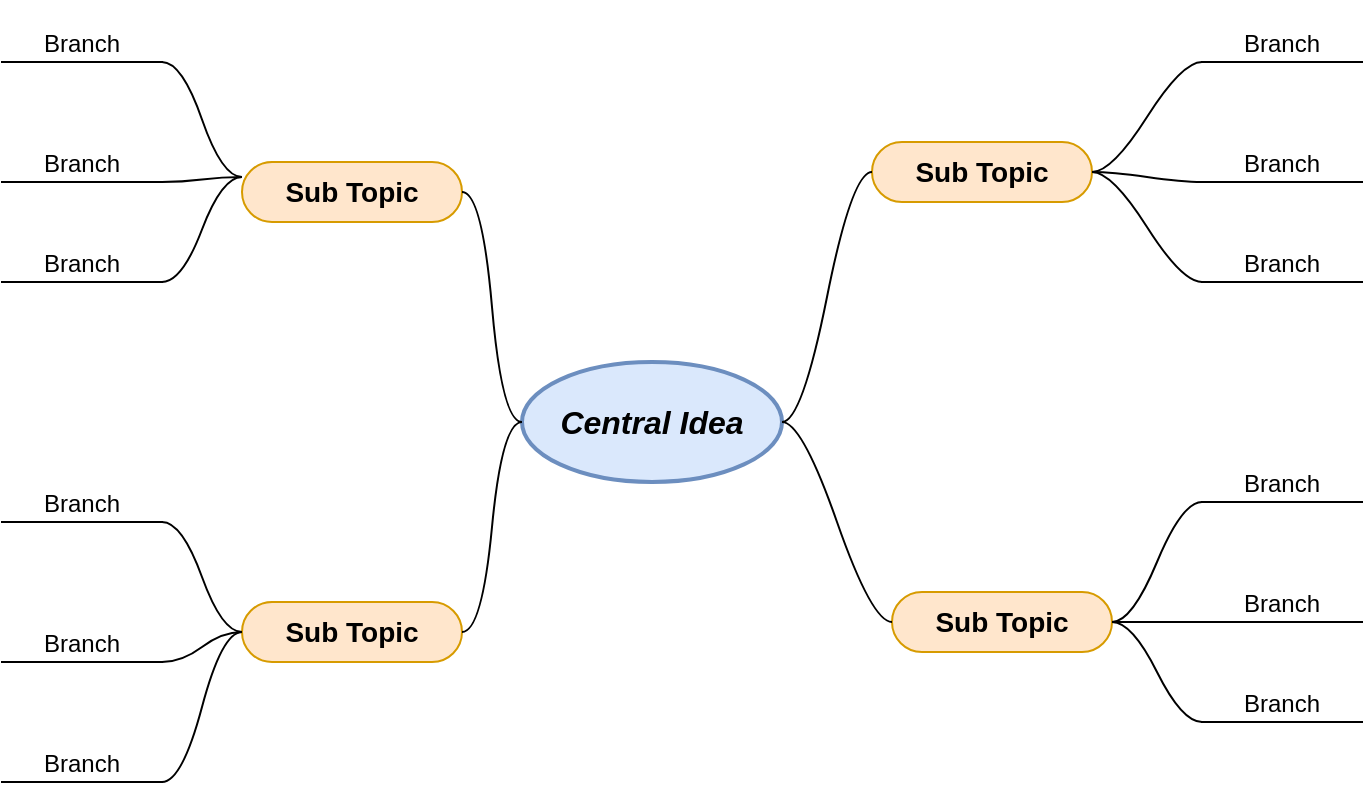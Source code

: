 <mxfile version="22.1.11" type="dropbox">
  <diagram name="Page-1" id="xKZVrc7N6ZF7nqNPndqZ">
    <mxGraphModel dx="1434" dy="754" grid="1" gridSize="10" guides="1" tooltips="1" connect="1" arrows="1" fold="1" page="1" pageScale="1" pageWidth="1654" pageHeight="1169" math="0" shadow="0">
      <root>
        <mxCell id="0" />
        <mxCell id="1" parent="0" />
        <mxCell id="GmPcLuSzd5EldxKo1YOB-1" value="Central Idea" style="ellipse;whiteSpace=wrap;html=1;align=center;newEdgeStyle={&quot;edgeStyle&quot;:&quot;entityRelationEdgeStyle&quot;,&quot;startArrow&quot;:&quot;none&quot;,&quot;endArrow&quot;:&quot;none&quot;,&quot;segment&quot;:10,&quot;curved&quot;:1,&quot;sourcePerimeterSpacing&quot;:0,&quot;targetPerimeterSpacing&quot;:0};treeFolding=1;treeMoving=1;strokeWidth=2;fontSize=16;fontStyle=3;fillColor=#dae8fc;strokeColor=#6c8ebf;" vertex="1" parent="1">
          <mxGeometry x="620" y="250" width="130" height="60" as="geometry" />
        </mxCell>
        <mxCell id="GmPcLuSzd5EldxKo1YOB-2" value="Sub Topic" style="whiteSpace=wrap;html=1;rounded=1;arcSize=50;align=center;verticalAlign=middle;strokeWidth=1;autosize=1;spacing=4;treeFolding=1;treeMoving=1;newEdgeStyle={&quot;edgeStyle&quot;:&quot;entityRelationEdgeStyle&quot;,&quot;startArrow&quot;:&quot;none&quot;,&quot;endArrow&quot;:&quot;none&quot;,&quot;segment&quot;:10,&quot;curved&quot;:1,&quot;sourcePerimeterSpacing&quot;:0,&quot;targetPerimeterSpacing&quot;:0};fontSize=14;fontStyle=1;fillColor=#ffe6cc;strokeColor=#d79b00;" vertex="1" collapsed="1" parent="1">
          <mxGeometry x="795" y="140" width="110" height="30" as="geometry" />
        </mxCell>
        <mxCell id="GmPcLuSzd5EldxKo1YOB-3" value="" style="edgeStyle=entityRelationEdgeStyle;startArrow=none;endArrow=none;segment=10;curved=1;sourcePerimeterSpacing=0;targetPerimeterSpacing=0;rounded=0;exitX=1;exitY=0.5;exitDx=0;exitDy=0;" edge="1" target="GmPcLuSzd5EldxKo1YOB-2" parent="1" source="GmPcLuSzd5EldxKo1YOB-1">
          <mxGeometry relative="1" as="geometry">
            <mxPoint x="770" y="230" as="sourcePoint" />
          </mxGeometry>
        </mxCell>
        <mxCell id="GmPcLuSzd5EldxKo1YOB-4" value="Sub Topic" style="whiteSpace=wrap;html=1;rounded=1;arcSize=50;align=center;verticalAlign=middle;strokeWidth=1;autosize=1;spacing=4;treeFolding=1;treeMoving=1;newEdgeStyle={&quot;edgeStyle&quot;:&quot;entityRelationEdgeStyle&quot;,&quot;startArrow&quot;:&quot;none&quot;,&quot;endArrow&quot;:&quot;none&quot;,&quot;segment&quot;:10,&quot;curved&quot;:1,&quot;sourcePerimeterSpacing&quot;:0,&quot;targetPerimeterSpacing&quot;:0};fontSize=14;fontStyle=1;fillColor=#ffe6cc;strokeColor=#d79b00;" vertex="1" collapsed="1" parent="1">
          <mxGeometry x="805" y="365" width="110" height="30" as="geometry" />
        </mxCell>
        <mxCell id="GmPcLuSzd5EldxKo1YOB-5" value="" style="edgeStyle=entityRelationEdgeStyle;startArrow=none;endArrow=none;segment=10;curved=1;sourcePerimeterSpacing=0;targetPerimeterSpacing=0;rounded=0;" edge="1" target="GmPcLuSzd5EldxKo1YOB-4" parent="1" source="GmPcLuSzd5EldxKo1YOB-1">
          <mxGeometry relative="1" as="geometry">
            <mxPoint x="870" y="290" as="sourcePoint" />
          </mxGeometry>
        </mxCell>
        <mxCell id="GmPcLuSzd5EldxKo1YOB-8" value="Sub Topic" style="whiteSpace=wrap;html=1;rounded=1;arcSize=50;align=center;verticalAlign=middle;strokeWidth=1;autosize=1;spacing=4;treeFolding=1;treeMoving=1;newEdgeStyle={&quot;edgeStyle&quot;:&quot;entityRelationEdgeStyle&quot;,&quot;startArrow&quot;:&quot;none&quot;,&quot;endArrow&quot;:&quot;none&quot;,&quot;segment&quot;:10,&quot;curved&quot;:1,&quot;sourcePerimeterSpacing&quot;:0,&quot;targetPerimeterSpacing&quot;:0};fontSize=14;fontStyle=1;fillColor=#ffe6cc;strokeColor=#d79b00;" vertex="1" collapsed="1" parent="1">
          <mxGeometry x="480" y="370" width="110" height="30" as="geometry" />
        </mxCell>
        <mxCell id="GmPcLuSzd5EldxKo1YOB-9" value="" style="edgeStyle=entityRelationEdgeStyle;startArrow=none;endArrow=none;segment=10;curved=1;sourcePerimeterSpacing=0;targetPerimeterSpacing=0;rounded=0;exitX=0;exitY=0.5;exitDx=0;exitDy=0;" edge="1" target="GmPcLuSzd5EldxKo1YOB-8" parent="1" source="GmPcLuSzd5EldxKo1YOB-1">
          <mxGeometry relative="1" as="geometry">
            <mxPoint x="630" y="290" as="sourcePoint" />
            <Array as="points">
              <mxPoint x="500" y="250" />
            </Array>
          </mxGeometry>
        </mxCell>
        <mxCell id="GmPcLuSzd5EldxKo1YOB-11" value="Sub Topic" style="whiteSpace=wrap;html=1;rounded=1;arcSize=50;align=center;verticalAlign=middle;strokeWidth=1;autosize=1;spacing=4;treeFolding=1;treeMoving=1;newEdgeStyle={&quot;edgeStyle&quot;:&quot;entityRelationEdgeStyle&quot;,&quot;startArrow&quot;:&quot;none&quot;,&quot;endArrow&quot;:&quot;none&quot;,&quot;segment&quot;:10,&quot;curved&quot;:1,&quot;sourcePerimeterSpacing&quot;:0,&quot;targetPerimeterSpacing&quot;:0};" vertex="1" visible="0" parent="1">
          <mxGeometry x="1030" y="250" width="100" height="30" as="geometry" />
        </mxCell>
        <mxCell id="GmPcLuSzd5EldxKo1YOB-12" value="" style="edgeStyle=entityRelationEdgeStyle;startArrow=none;endArrow=none;segment=10;curved=1;sourcePerimeterSpacing=0;targetPerimeterSpacing=0;rounded=0;exitX=1;exitY=0.25;exitDx=0;exitDy=0;" edge="1" visible="0" target="GmPcLuSzd5EldxKo1YOB-11" parent="1" source="GmPcLuSzd5EldxKo1YOB-2">
          <mxGeometry relative="1" as="geometry">
            <mxPoint x="990" y="317.5" as="sourcePoint" />
            <Array as="points">
              <mxPoint x="960" y="320" />
            </Array>
          </mxGeometry>
        </mxCell>
        <mxCell id="GmPcLuSzd5EldxKo1YOB-13" value="Sub Topic" style="whiteSpace=wrap;html=1;rounded=1;arcSize=50;align=center;verticalAlign=middle;strokeWidth=1;autosize=1;spacing=4;treeFolding=1;treeMoving=1;newEdgeStyle={&quot;edgeStyle&quot;:&quot;entityRelationEdgeStyle&quot;,&quot;startArrow&quot;:&quot;none&quot;,&quot;endArrow&quot;:&quot;none&quot;,&quot;segment&quot;:10,&quot;curved&quot;:1,&quot;sourcePerimeterSpacing&quot;:0,&quot;targetPerimeterSpacing&quot;:0};" vertex="1" visible="0" parent="1">
          <mxGeometry x="1050" y="500" width="100" height="30" as="geometry" />
        </mxCell>
        <mxCell id="GmPcLuSzd5EldxKo1YOB-14" value="" style="edgeStyle=entityRelationEdgeStyle;startArrow=none;endArrow=none;segment=10;curved=1;sourcePerimeterSpacing=0;targetPerimeterSpacing=0;rounded=0;exitX=1;exitY=0.5;exitDx=0;exitDy=0;" edge="1" visible="0" target="GmPcLuSzd5EldxKo1YOB-13" parent="1" source="GmPcLuSzd5EldxKo1YOB-4">
          <mxGeometry relative="1" as="geometry">
            <mxPoint x="1010" y="435" as="sourcePoint" />
            <Array as="points">
              <mxPoint x="1060" y="485" />
            </Array>
          </mxGeometry>
        </mxCell>
        <mxCell id="GmPcLuSzd5EldxKo1YOB-15" value="Sub Topic" style="whiteSpace=wrap;html=1;rounded=1;arcSize=50;align=center;verticalAlign=middle;strokeWidth=1;autosize=1;spacing=4;treeFolding=1;treeMoving=1;newEdgeStyle={&quot;edgeStyle&quot;:&quot;entityRelationEdgeStyle&quot;,&quot;startArrow&quot;:&quot;none&quot;,&quot;endArrow&quot;:&quot;none&quot;,&quot;segment&quot;:10,&quot;curved&quot;:1,&quot;sourcePerimeterSpacing&quot;:0,&quot;targetPerimeterSpacing&quot;:0};fontSize=14;fontStyle=1;fillColor=#ffe6cc;strokeColor=#d79b00;" vertex="1" parent="1">
          <mxGeometry x="480" y="150" width="110" height="30" as="geometry" />
        </mxCell>
        <mxCell id="GmPcLuSzd5EldxKo1YOB-16" value="" style="edgeStyle=entityRelationEdgeStyle;startArrow=none;endArrow=none;segment=10;curved=1;sourcePerimeterSpacing=0;targetPerimeterSpacing=0;rounded=0;" edge="1" target="GmPcLuSzd5EldxKo1YOB-15" parent="1" source="GmPcLuSzd5EldxKo1YOB-1">
          <mxGeometry relative="1" as="geometry">
            <mxPoint x="440" y="160" as="sourcePoint" />
          </mxGeometry>
        </mxCell>
        <mxCell id="GmPcLuSzd5EldxKo1YOB-17" style="edgeStyle=entityRelationEdgeStyle;rounded=0;orthogonalLoop=1;jettySize=auto;html=1;startArrow=none;endArrow=none;segment=10;curved=1;sourcePerimeterSpacing=0;targetPerimeterSpacing=0;exitX=0;exitY=0.25;exitDx=0;exitDy=0;entryX=0.1;entryY=0.267;entryDx=0;entryDy=0;entryPerimeter=0;" edge="1" parent="1" source="GmPcLuSzd5EldxKo1YOB-2" target="GmPcLuSzd5EldxKo1YOB-2" visible="0">
          <mxGeometry relative="1" as="geometry" />
        </mxCell>
        <mxCell id="GmPcLuSzd5EldxKo1YOB-18" value="Branch" style="whiteSpace=wrap;html=1;shape=partialRectangle;top=0;left=0;bottom=1;right=0;points=[[0,1],[1,1]];fillColor=none;align=center;verticalAlign=bottom;routingCenterY=0.5;snapToPoint=1;recursiveResize=0;autosize=1;treeFolding=1;treeMoving=1;newEdgeStyle={&quot;edgeStyle&quot;:&quot;entityRelationEdgeStyle&quot;,&quot;startArrow&quot;:&quot;none&quot;,&quot;endArrow&quot;:&quot;none&quot;,&quot;segment&quot;:10,&quot;curved&quot;:1,&quot;sourcePerimeterSpacing&quot;:0,&quot;targetPerimeterSpacing&quot;:0};" vertex="1" parent="1">
          <mxGeometry x="960" y="70" width="80" height="30" as="geometry" />
        </mxCell>
        <mxCell id="GmPcLuSzd5EldxKo1YOB-19" value="" style="edgeStyle=entityRelationEdgeStyle;startArrow=none;endArrow=none;segment=10;curved=1;sourcePerimeterSpacing=0;targetPerimeterSpacing=0;rounded=0;exitX=1;exitY=0.5;exitDx=0;exitDy=0;" edge="1" target="GmPcLuSzd5EldxKo1YOB-18" parent="1" source="GmPcLuSzd5EldxKo1YOB-2">
          <mxGeometry relative="1" as="geometry">
            <mxPoint x="1010" y="180" as="sourcePoint" />
          </mxGeometry>
        </mxCell>
        <mxCell id="GmPcLuSzd5EldxKo1YOB-25" value="Branch" style="whiteSpace=wrap;html=1;shape=partialRectangle;top=0;left=0;bottom=1;right=0;points=[[0,1],[1,1]];fillColor=none;align=center;verticalAlign=bottom;routingCenterY=0.5;snapToPoint=1;recursiveResize=0;autosize=1;treeFolding=1;treeMoving=1;newEdgeStyle={&quot;edgeStyle&quot;:&quot;entityRelationEdgeStyle&quot;,&quot;startArrow&quot;:&quot;none&quot;,&quot;endArrow&quot;:&quot;none&quot;,&quot;segment&quot;:10,&quot;curved&quot;:1,&quot;sourcePerimeterSpacing&quot;:0,&quot;targetPerimeterSpacing&quot;:0};" vertex="1" parent="1">
          <mxGeometry x="960" y="130" width="80" height="30" as="geometry" />
        </mxCell>
        <mxCell id="GmPcLuSzd5EldxKo1YOB-26" value="" style="edgeStyle=entityRelationEdgeStyle;startArrow=none;endArrow=none;segment=10;curved=1;sourcePerimeterSpacing=0;targetPerimeterSpacing=0;rounded=0;exitX=1;exitY=0.5;exitDx=0;exitDy=0;" edge="1" target="GmPcLuSzd5EldxKo1YOB-25" parent="1" source="GmPcLuSzd5EldxKo1YOB-2">
          <mxGeometry relative="1" as="geometry">
            <mxPoint x="950" y="185" as="sourcePoint" />
          </mxGeometry>
        </mxCell>
        <mxCell id="GmPcLuSzd5EldxKo1YOB-28" value="Branch" style="whiteSpace=wrap;html=1;shape=partialRectangle;top=0;left=0;bottom=1;right=0;points=[[0,1],[1,1]];fillColor=none;align=center;verticalAlign=bottom;routingCenterY=0.5;snapToPoint=1;recursiveResize=0;autosize=1;treeFolding=1;treeMoving=1;newEdgeStyle={&quot;edgeStyle&quot;:&quot;entityRelationEdgeStyle&quot;,&quot;startArrow&quot;:&quot;none&quot;,&quot;endArrow&quot;:&quot;none&quot;,&quot;segment&quot;:10,&quot;curved&quot;:1,&quot;sourcePerimeterSpacing&quot;:0,&quot;targetPerimeterSpacing&quot;:0};" vertex="1" parent="1">
          <mxGeometry x="960" y="180" width="80" height="30" as="geometry" />
        </mxCell>
        <mxCell id="GmPcLuSzd5EldxKo1YOB-29" value="" style="edgeStyle=entityRelationEdgeStyle;startArrow=none;endArrow=none;segment=10;curved=1;sourcePerimeterSpacing=0;targetPerimeterSpacing=0;rounded=0;exitX=1;exitY=0.5;exitDx=0;exitDy=0;" edge="1" target="GmPcLuSzd5EldxKo1YOB-28" parent="1" source="GmPcLuSzd5EldxKo1YOB-2">
          <mxGeometry relative="1" as="geometry">
            <mxPoint x="990" y="280" as="sourcePoint" />
          </mxGeometry>
        </mxCell>
        <mxCell id="GmPcLuSzd5EldxKo1YOB-30" value="Branch" style="whiteSpace=wrap;html=1;shape=partialRectangle;top=0;left=0;bottom=1;right=0;points=[[0,1],[1,1]];fillColor=none;align=center;verticalAlign=bottom;routingCenterY=0.5;snapToPoint=1;recursiveResize=0;autosize=1;treeFolding=1;treeMoving=1;newEdgeStyle={&quot;edgeStyle&quot;:&quot;entityRelationEdgeStyle&quot;,&quot;startArrow&quot;:&quot;none&quot;,&quot;endArrow&quot;:&quot;none&quot;,&quot;segment&quot;:10,&quot;curved&quot;:1,&quot;sourcePerimeterSpacing&quot;:0,&quot;targetPerimeterSpacing&quot;:0};" vertex="1" parent="1">
          <mxGeometry x="360" y="70" width="80" height="30" as="geometry" />
        </mxCell>
        <mxCell id="GmPcLuSzd5EldxKo1YOB-31" value="" style="edgeStyle=entityRelationEdgeStyle;startArrow=none;endArrow=none;segment=10;curved=1;sourcePerimeterSpacing=0;targetPerimeterSpacing=0;rounded=0;exitX=0;exitY=0.25;exitDx=0;exitDy=0;" edge="1" parent="1" target="GmPcLuSzd5EldxKo1YOB-30" source="GmPcLuSzd5EldxKo1YOB-15">
          <mxGeometry relative="1" as="geometry">
            <mxPoint x="110" y="125" as="sourcePoint" />
          </mxGeometry>
        </mxCell>
        <mxCell id="GmPcLuSzd5EldxKo1YOB-32" value="Branch" style="whiteSpace=wrap;html=1;shape=partialRectangle;top=0;left=0;bottom=1;right=0;points=[[0,1],[1,1]];fillColor=none;align=center;verticalAlign=bottom;routingCenterY=0.5;snapToPoint=1;recursiveResize=0;autosize=1;treeFolding=1;treeMoving=1;newEdgeStyle={&quot;edgeStyle&quot;:&quot;entityRelationEdgeStyle&quot;,&quot;startArrow&quot;:&quot;none&quot;,&quot;endArrow&quot;:&quot;none&quot;,&quot;segment&quot;:10,&quot;curved&quot;:1,&quot;sourcePerimeterSpacing&quot;:0,&quot;targetPerimeterSpacing&quot;:0};" vertex="1" parent="1">
          <mxGeometry x="360" y="180" width="80" height="30" as="geometry" />
        </mxCell>
        <mxCell id="GmPcLuSzd5EldxKo1YOB-33" value="" style="edgeStyle=entityRelationEdgeStyle;startArrow=none;endArrow=none;segment=10;curved=1;sourcePerimeterSpacing=0;targetPerimeterSpacing=0;rounded=0;exitX=0;exitY=0.25;exitDx=0;exitDy=0;" edge="1" parent="1" target="GmPcLuSzd5EldxKo1YOB-32" source="GmPcLuSzd5EldxKo1YOB-15">
          <mxGeometry relative="1" as="geometry">
            <mxPoint x="110" y="125" as="sourcePoint" />
            <Array as="points">
              <mxPoint x="320" y="300" />
            </Array>
          </mxGeometry>
        </mxCell>
        <mxCell id="GmPcLuSzd5EldxKo1YOB-34" value="Branch" style="whiteSpace=wrap;html=1;shape=partialRectangle;top=0;left=0;bottom=1;right=0;points=[[0,1],[1,1]];fillColor=none;align=center;verticalAlign=bottom;routingCenterY=0.5;snapToPoint=1;recursiveResize=0;autosize=1;treeFolding=1;treeMoving=1;newEdgeStyle={&quot;edgeStyle&quot;:&quot;entityRelationEdgeStyle&quot;,&quot;startArrow&quot;:&quot;none&quot;,&quot;endArrow&quot;:&quot;none&quot;,&quot;segment&quot;:10,&quot;curved&quot;:1,&quot;sourcePerimeterSpacing&quot;:0,&quot;targetPerimeterSpacing&quot;:0};" vertex="1" parent="1">
          <mxGeometry x="360" y="130" width="80" height="30" as="geometry" />
        </mxCell>
        <mxCell id="GmPcLuSzd5EldxKo1YOB-35" value="" style="edgeStyle=entityRelationEdgeStyle;startArrow=none;endArrow=none;segment=10;curved=1;sourcePerimeterSpacing=0;targetPerimeterSpacing=0;rounded=0;exitX=0;exitY=0.25;exitDx=0;exitDy=0;" edge="1" parent="1" target="GmPcLuSzd5EldxKo1YOB-34" source="GmPcLuSzd5EldxKo1YOB-15">
          <mxGeometry relative="1" as="geometry">
            <mxPoint x="110" y="125" as="sourcePoint" />
          </mxGeometry>
        </mxCell>
        <mxCell id="GmPcLuSzd5EldxKo1YOB-42" value="Branch" style="whiteSpace=wrap;html=1;shape=partialRectangle;top=0;left=0;bottom=1;right=0;points=[[0,1],[1,1]];fillColor=none;align=center;verticalAlign=bottom;routingCenterY=0.5;snapToPoint=1;recursiveResize=0;autosize=1;treeFolding=1;treeMoving=1;newEdgeStyle={&quot;edgeStyle&quot;:&quot;entityRelationEdgeStyle&quot;,&quot;startArrow&quot;:&quot;none&quot;,&quot;endArrow&quot;:&quot;none&quot;,&quot;segment&quot;:10,&quot;curved&quot;:1,&quot;sourcePerimeterSpacing&quot;:0,&quot;targetPerimeterSpacing&quot;:0};" vertex="1" parent="1">
          <mxGeometry x="360" y="300" width="80" height="30" as="geometry" />
        </mxCell>
        <mxCell id="GmPcLuSzd5EldxKo1YOB-43" value="" style="edgeStyle=entityRelationEdgeStyle;startArrow=none;endArrow=none;segment=10;curved=1;sourcePerimeterSpacing=0;targetPerimeterSpacing=0;rounded=0;exitX=0;exitY=0.5;exitDx=0;exitDy=0;" edge="1" parent="1" target="GmPcLuSzd5EldxKo1YOB-42" source="GmPcLuSzd5EldxKo1YOB-8">
          <mxGeometry relative="1" as="geometry">
            <mxPoint x="390" y="398" as="sourcePoint" />
            <Array as="points">
              <mxPoint x="480" y="340" />
            </Array>
          </mxGeometry>
        </mxCell>
        <mxCell id="GmPcLuSzd5EldxKo1YOB-44" value="Branch" style="whiteSpace=wrap;html=1;shape=partialRectangle;top=0;left=0;bottom=1;right=0;points=[[0,1],[1,1]];fillColor=none;align=center;verticalAlign=bottom;routingCenterY=0.5;snapToPoint=1;recursiveResize=0;autosize=1;treeFolding=1;treeMoving=1;newEdgeStyle={&quot;edgeStyle&quot;:&quot;entityRelationEdgeStyle&quot;,&quot;startArrow&quot;:&quot;none&quot;,&quot;endArrow&quot;:&quot;none&quot;,&quot;segment&quot;:10,&quot;curved&quot;:1,&quot;sourcePerimeterSpacing&quot;:0,&quot;targetPerimeterSpacing&quot;:0};" vertex="1" parent="1">
          <mxGeometry x="360" y="450" width="80" height="10" as="geometry" />
        </mxCell>
        <mxCell id="GmPcLuSzd5EldxKo1YOB-45" value="" style="edgeStyle=entityRelationEdgeStyle;startArrow=none;endArrow=none;segment=10;curved=1;sourcePerimeterSpacing=0;targetPerimeterSpacing=0;rounded=0;exitX=0;exitY=0.5;exitDx=0;exitDy=0;" edge="1" parent="1" target="GmPcLuSzd5EldxKo1YOB-44" source="GmPcLuSzd5EldxKo1YOB-8">
          <mxGeometry relative="1" as="geometry">
            <mxPoint x="390" y="398" as="sourcePoint" />
            <Array as="points">
              <mxPoint x="320" y="490" />
            </Array>
          </mxGeometry>
        </mxCell>
        <mxCell id="GmPcLuSzd5EldxKo1YOB-46" value="Branch" style="whiteSpace=wrap;html=1;shape=partialRectangle;top=0;left=0;bottom=1;right=0;points=[[0,1],[1,1]];fillColor=none;align=center;verticalAlign=bottom;routingCenterY=0.5;snapToPoint=1;recursiveResize=0;autosize=1;treeFolding=1;treeMoving=1;newEdgeStyle={&quot;edgeStyle&quot;:&quot;entityRelationEdgeStyle&quot;,&quot;startArrow&quot;:&quot;none&quot;,&quot;endArrow&quot;:&quot;none&quot;,&quot;segment&quot;:10,&quot;curved&quot;:1,&quot;sourcePerimeterSpacing&quot;:0,&quot;targetPerimeterSpacing&quot;:0};" vertex="1" parent="1">
          <mxGeometry x="360" y="370" width="80" height="30" as="geometry" />
        </mxCell>
        <mxCell id="GmPcLuSzd5EldxKo1YOB-47" value="" style="edgeStyle=entityRelationEdgeStyle;startArrow=none;endArrow=none;segment=10;curved=1;sourcePerimeterSpacing=0;targetPerimeterSpacing=0;rounded=0;exitX=0;exitY=0.5;exitDx=0;exitDy=0;" edge="1" parent="1" target="GmPcLuSzd5EldxKo1YOB-46" source="GmPcLuSzd5EldxKo1YOB-8">
          <mxGeometry relative="1" as="geometry">
            <mxPoint x="390" y="398" as="sourcePoint" />
          </mxGeometry>
        </mxCell>
        <mxCell id="GmPcLuSzd5EldxKo1YOB-51" value="Branch" style="whiteSpace=wrap;html=1;shape=partialRectangle;top=0;left=0;bottom=1;right=0;points=[[0,1],[1,1]];fillColor=none;align=center;verticalAlign=bottom;routingCenterY=0.5;snapToPoint=1;recursiveResize=0;autosize=1;treeFolding=1;treeMoving=1;newEdgeStyle={&quot;edgeStyle&quot;:&quot;entityRelationEdgeStyle&quot;,&quot;startArrow&quot;:&quot;none&quot;,&quot;endArrow&quot;:&quot;none&quot;,&quot;segment&quot;:10,&quot;curved&quot;:1,&quot;sourcePerimeterSpacing&quot;:0,&quot;targetPerimeterSpacing&quot;:0};" vertex="1" parent="1">
          <mxGeometry x="960" y="290" width="80" height="30" as="geometry" />
        </mxCell>
        <mxCell id="GmPcLuSzd5EldxKo1YOB-52" value="" style="edgeStyle=entityRelationEdgeStyle;startArrow=none;endArrow=none;segment=10;curved=1;sourcePerimeterSpacing=0;targetPerimeterSpacing=0;rounded=0;exitX=1;exitY=0.5;exitDx=0;exitDy=0;" edge="1" parent="1" target="GmPcLuSzd5EldxKo1YOB-51" source="GmPcLuSzd5EldxKo1YOB-4">
          <mxGeometry relative="1" as="geometry">
            <mxPoint x="1000" y="430" as="sourcePoint" />
          </mxGeometry>
        </mxCell>
        <mxCell id="GmPcLuSzd5EldxKo1YOB-53" value="Branch" style="whiteSpace=wrap;html=1;shape=partialRectangle;top=0;left=0;bottom=1;right=0;points=[[0,1],[1,1]];fillColor=none;align=center;verticalAlign=bottom;routingCenterY=0.5;snapToPoint=1;recursiveResize=0;autosize=1;treeFolding=1;treeMoving=1;newEdgeStyle={&quot;edgeStyle&quot;:&quot;entityRelationEdgeStyle&quot;,&quot;startArrow&quot;:&quot;none&quot;,&quot;endArrow&quot;:&quot;none&quot;,&quot;segment&quot;:10,&quot;curved&quot;:1,&quot;sourcePerimeterSpacing&quot;:0,&quot;targetPerimeterSpacing&quot;:0};" vertex="1" parent="1">
          <mxGeometry x="960" y="350" width="80" height="30" as="geometry" />
        </mxCell>
        <mxCell id="GmPcLuSzd5EldxKo1YOB-54" value="" style="edgeStyle=entityRelationEdgeStyle;startArrow=none;endArrow=none;segment=10;curved=1;sourcePerimeterSpacing=0;targetPerimeterSpacing=0;rounded=0;exitX=1;exitY=0.5;exitDx=0;exitDy=0;" edge="1" parent="1" target="GmPcLuSzd5EldxKo1YOB-53" source="GmPcLuSzd5EldxKo1YOB-4">
          <mxGeometry relative="1" as="geometry">
            <mxPoint x="1000" y="430" as="sourcePoint" />
            <Array as="points">
              <mxPoint x="1010" y="395" />
            </Array>
          </mxGeometry>
        </mxCell>
        <mxCell id="GmPcLuSzd5EldxKo1YOB-55" value="Branch" style="whiteSpace=wrap;html=1;shape=partialRectangle;top=0;left=0;bottom=1;right=0;points=[[0,1],[1,1]];fillColor=none;align=center;verticalAlign=bottom;routingCenterY=0.5;snapToPoint=1;recursiveResize=0;autosize=1;treeFolding=1;treeMoving=1;newEdgeStyle={&quot;edgeStyle&quot;:&quot;entityRelationEdgeStyle&quot;,&quot;startArrow&quot;:&quot;none&quot;,&quot;endArrow&quot;:&quot;none&quot;,&quot;segment&quot;:10,&quot;curved&quot;:1,&quot;sourcePerimeterSpacing&quot;:0,&quot;targetPerimeterSpacing&quot;:0};" vertex="1" parent="1">
          <mxGeometry x="960" y="400" width="80" height="30" as="geometry" />
        </mxCell>
        <mxCell id="GmPcLuSzd5EldxKo1YOB-56" value="" style="edgeStyle=entityRelationEdgeStyle;startArrow=none;endArrow=none;segment=10;curved=1;sourcePerimeterSpacing=0;targetPerimeterSpacing=0;rounded=0;exitX=1;exitY=0.5;exitDx=0;exitDy=0;" edge="1" parent="1" target="GmPcLuSzd5EldxKo1YOB-55" source="GmPcLuSzd5EldxKo1YOB-4">
          <mxGeometry relative="1" as="geometry">
            <mxPoint x="1000" y="430" as="sourcePoint" />
          </mxGeometry>
        </mxCell>
      </root>
    </mxGraphModel>
  </diagram>
</mxfile>

